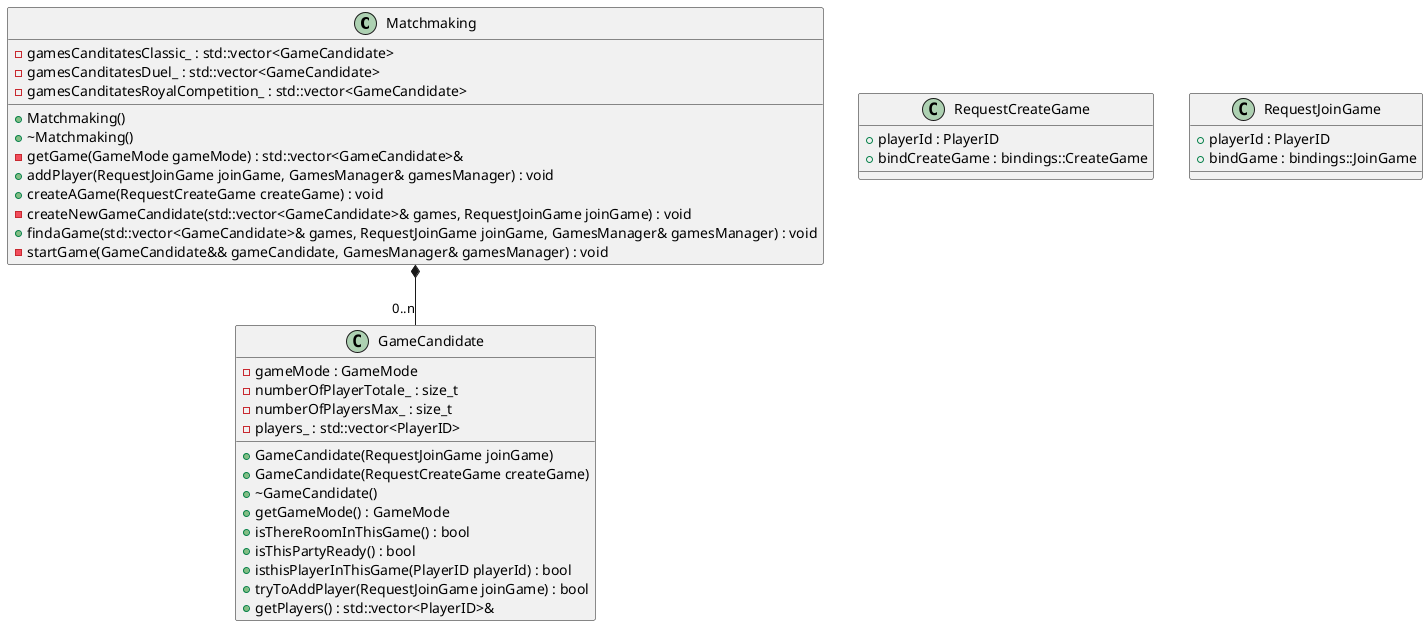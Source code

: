 @startuml MatchMakingClass

skinparam linetype ortho

class Matchmaking {
	+Matchmaking()
	+~Matchmaking()
	-gamesCanditatesClassic_ : std::vector<GameCandidate>
	-gamesCanditatesDuel_ : std::vector<GameCandidate>
	-gamesCanditatesRoyalCompetition_ : std::vector<GameCandidate>
	-getGame(GameMode gameMode) : std::vector<GameCandidate>&
	+addPlayer(RequestJoinGame joinGame, GamesManager& gamesManager) : void
	+createAGame(RequestCreateGame createGame) : void
	-createNewGameCandidate(std::vector<GameCandidate>& games, RequestJoinGame joinGame) : void
	+findaGame(std::vector<GameCandidate>& games, RequestJoinGame joinGame, GamesManager& gamesManager) : void
	-startGame(GameCandidate&& gameCandidate, GamesManager& gamesManager) : void
}

class GameCandidate {
	+GameCandidate(RequestJoinGame joinGame)
	+GameCandidate(RequestCreateGame createGame)
	+~GameCandidate()
	-gameMode : GameMode
	+getGameMode() : GameMode
	+isThereRoomInThisGame() : bool
	+isThisPartyReady() : bool
	+isthisPlayerInThisGame(PlayerID playerId) : bool
	+tryToAddPlayer(RequestJoinGame joinGame) : bool
	-numberOfPlayerTotale_ : size_t
	-numberOfPlayersMax_ : size_t
	-players_ : std::vector<PlayerID>
	+getPlayers() : std::vector<PlayerID>&
}

class RequestCreateGame {
	+playerId : PlayerID
	+bindCreateGame : bindings::CreateGame
}


class RequestJoinGame {
	+playerId : PlayerID
	+bindGame : bindings::JoinGame
}

Matchmaking *-- "0..n" GameCandidate
@enduml